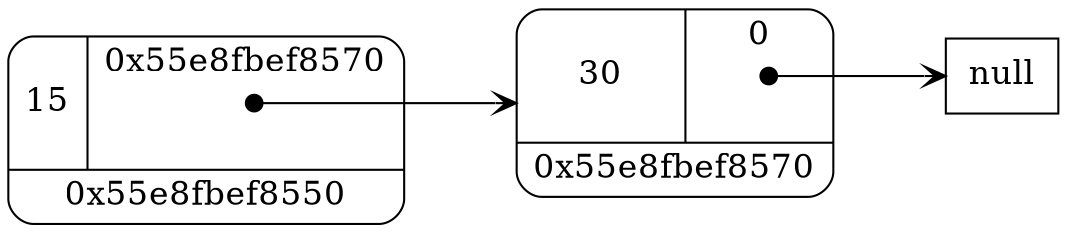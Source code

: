 digraph ll {
	node [shape=Mrecord, fontsize=16];
	rankdir=LR;
	edge [tailclip=false];
ranksep=.75;
	nodo1 [height = 0.015, width = 0.03,label="{ {<data> 15 } | <ref> 0x55e8fbef8570\n\n\n} | <actual> 0x55e8fbef8550 "];
	nodo2 [height = 0.015, width = 0.03,label="{ {<data> 30 } | <ref> 0\n\n\n} | <actual> 0x55e8fbef8570 "];
	null[shape=box];

	nodo1:ref:c -> nodo2[arrowtail=dot, arrowhead=vee, dir=both];
	nodo2:ref:c -> null [arrowtail=dot, arrowhead=vee, dir=both];
}
